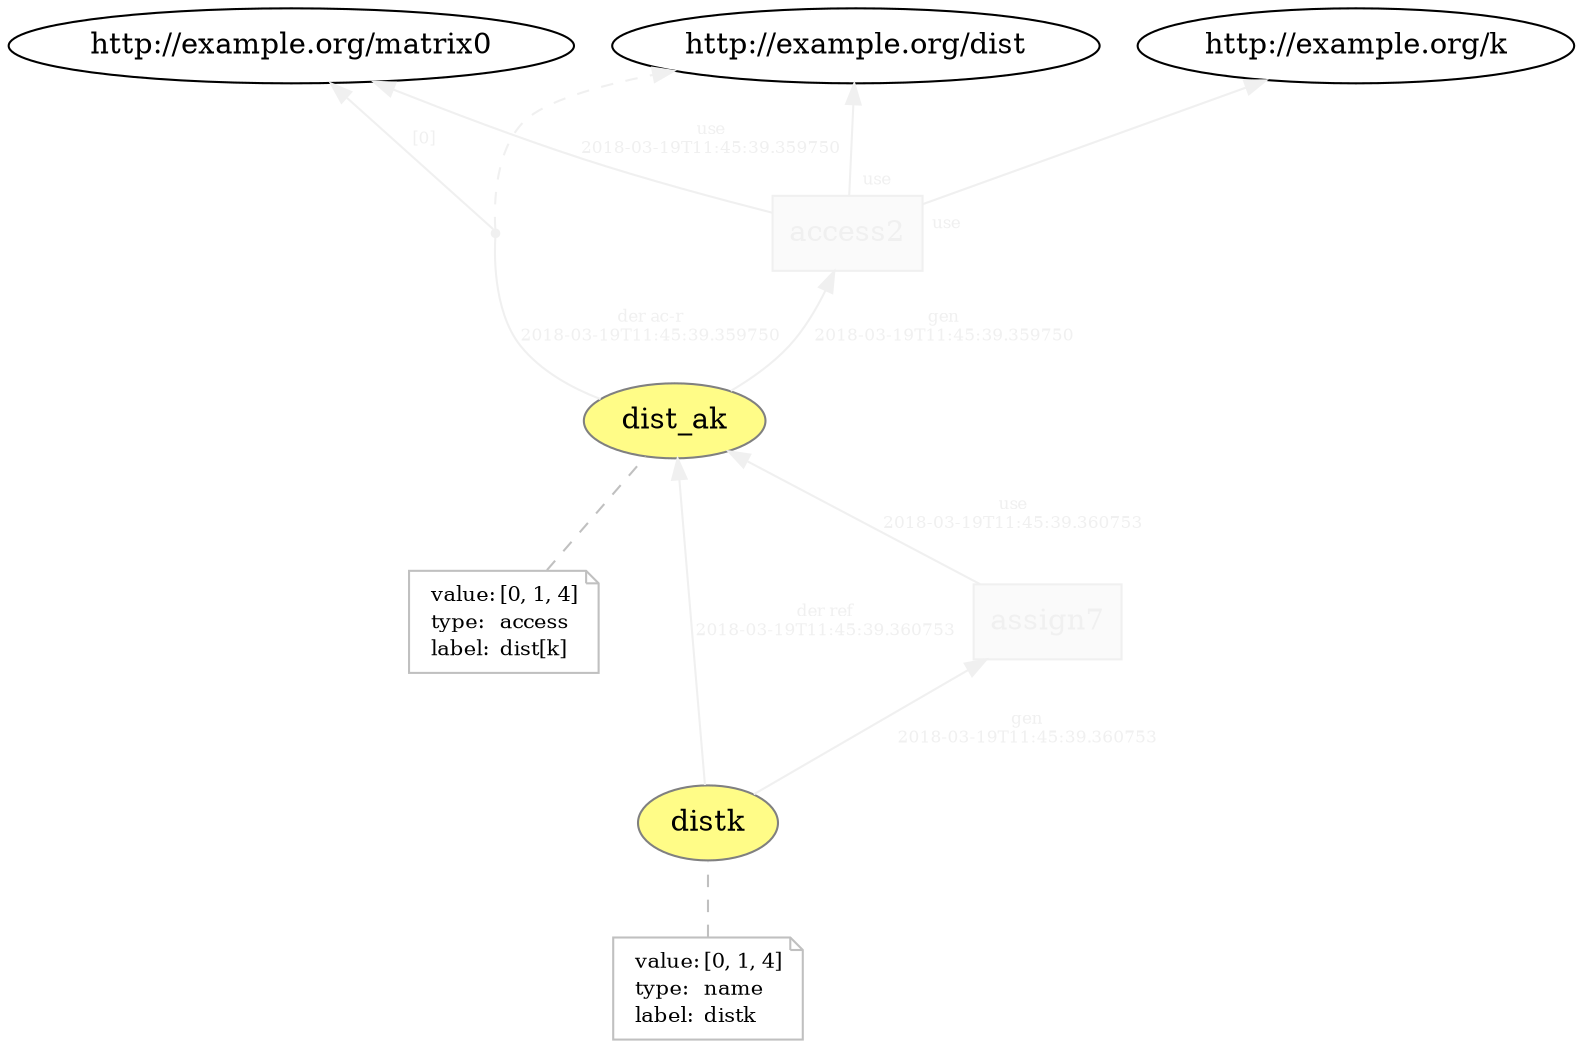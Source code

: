 digraph "PROV" { size="16,12"; rankdir="BT";
"http://example.org/dist_ak" [fillcolor="#FFFC87",color="#808080",style="filled",label="dist_ak",URL="http://example.org/dist_ak"]
"-attrs0" [color="gray",shape="note",fontsize="10",fontcolor="black",label=<<TABLE cellpadding="0" border="0">
	<TR>
	    <TD align="left">value:</TD>
	    <TD align="left">[0, 1, 4]</TD>
	</TR>
	<TR>
	    <TD align="left">type:</TD>
	    <TD align="left">access</TD>
	</TR>
	<TR>
	    <TD align="left">label:</TD>
	    <TD align="left">dist[k]</TD>
	</TR>
</TABLE>>]
"-attrs0" -> "http://example.org/dist_ak" [color="gray",style="dashed",arrowhead="none"]
"http://example.org/access2" [fillcolor="#FAFAFA",color="#F0F0F0",shape="polygon",sides="4",style="filled",fontcolor="#F0F0F0",label="access2",URL="http://example.org/access2"]
"bn0" [shape="point",label="",fontcolor="#F0F0F0",color="#F0F0F0"]
"http://example.org/dist_ak" -> "bn0" [fontsize="8",distance="1.5",angle="60.0",rotation="20",label="der ac-r
2018-03-19T11:45:39.359750",arrowhead="none",fontcolor="#F0F0F0",color="#F0F0F0"]
"bn0" -> "http://example.org/dist" [style="dashed",fontcolor="#F0F0F0",color="#F0F0F0"]
"bn0" -> "http://example.org/matrix0" [fontsize="8",distance="1.5",angle="60.0",rotation="20",label="[0]",fontcolor="#F0F0F0",color="#F0F0F0"]
"http://example.org/access2" -> "http://example.org/dist" [labelfontsize="8",labeldistance="1.5",labelangle="60.0",rotation="20",taillabel="use",fontcolor="#F0F0F0",color="#F0F0F0"]
"http://example.org/access2" -> "http://example.org/k" [labelfontsize="8",labeldistance="1.5",labelangle="60.0",rotation="20",taillabel="use",fontcolor="#F0F0F0",color="#F0F0F0"]
"http://example.org/distk" [fillcolor="#FFFC87",color="#808080",style="filled",label="distk",URL="http://example.org/distk"]
"-attrs1" [color="gray",shape="note",fontsize="10",fontcolor="black",label=<<TABLE cellpadding="0" border="0">
	<TR>
	    <TD align="left">value:</TD>
	    <TD align="left">[0, 1, 4]</TD>
	</TR>
	<TR>
	    <TD align="left">type:</TD>
	    <TD align="left">name</TD>
	</TR>
	<TR>
	    <TD align="left">label:</TD>
	    <TD align="left">distk</TD>
	</TR>
</TABLE>>]
"-attrs1" -> "http://example.org/distk" [color="gray",style="dashed",arrowhead="none"]
"http://example.org/assign7" [fillcolor="#FAFAFA",color="#F0F0F0",shape="polygon",sides="4",style="filled",fontcolor="#F0F0F0",label="assign7",URL="http://example.org/assign7"]
"http://example.org/distk" -> "http://example.org/dist_ak" [fontsize="8",distance="1.5",angle="60.0",rotation="20",label="der ref
2018-03-19T11:45:39.360753",fontcolor="#F0F0F0",color="#F0F0F0"]
"http://example.org/access2" -> "http://example.org/matrix0" [fontsize="8",distance="1.5",angle="60.0",rotation="20",label="use
2018-03-19T11:45:39.359750",fontcolor="#F0F0F0",color="#F0F0F0"]
"http://example.org/assign7" -> "http://example.org/dist_ak" [fontsize="8",distance="1.5",angle="60.0",rotation="20",label="use
2018-03-19T11:45:39.360753",fontcolor="#F0F0F0",color="#F0F0F0"]
"http://example.org/dist_ak" -> "http://example.org/access2" [fontsize="8",distance="1.5",angle="60.0",rotation="20",label="gen
2018-03-19T11:45:39.359750",fontcolor="#F0F0F0",color="#F0F0F0"]
"http://example.org/distk" -> "http://example.org/assign7" [fontsize="8",distance="1.5",angle="60.0",rotation="20",label="gen
2018-03-19T11:45:39.360753",fontcolor="#F0F0F0",color="#F0F0F0"]
}